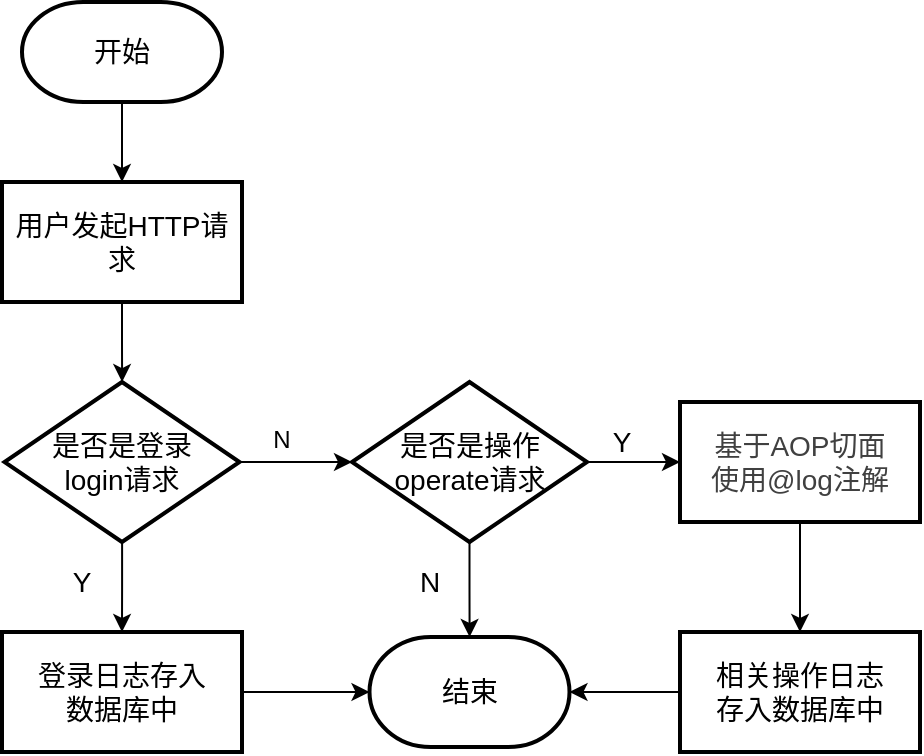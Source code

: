 <mxfile version="27.0.3">
  <diagram name="第 1 页" id="s-u8ZVzQ2pG-dzAFcGr5">
    <mxGraphModel dx="1500" dy="826" grid="1" gridSize="10" guides="1" tooltips="1" connect="1" arrows="1" fold="1" page="1" pageScale="1" pageWidth="827" pageHeight="1169" math="0" shadow="0">
      <root>
        <mxCell id="0" />
        <mxCell id="1" parent="0" />
        <mxCell id="ZCl_qdTSrUyLRU7YYzmE-3" value="" style="edgeStyle=orthogonalEdgeStyle;rounded=0;orthogonalLoop=1;jettySize=auto;html=1;" parent="1" source="ZCl_qdTSrUyLRU7YYzmE-1" target="ZCl_qdTSrUyLRU7YYzmE-2" edge="1">
          <mxGeometry relative="1" as="geometry" />
        </mxCell>
        <mxCell id="ZCl_qdTSrUyLRU7YYzmE-1" value="&lt;font style=&quot;font-size: 14px;&quot;&gt;开始&lt;/font&gt;" style="strokeWidth=2;html=1;shape=mxgraph.flowchart.terminator;whiteSpace=wrap;" parent="1" vertex="1">
          <mxGeometry x="85" y="210" width="100" height="50" as="geometry" />
        </mxCell>
        <mxCell id="ZCl_qdTSrUyLRU7YYzmE-5" value="" style="edgeStyle=orthogonalEdgeStyle;rounded=0;orthogonalLoop=1;jettySize=auto;html=1;" parent="1" source="ZCl_qdTSrUyLRU7YYzmE-2" target="ZCl_qdTSrUyLRU7YYzmE-4" edge="1">
          <mxGeometry relative="1" as="geometry" />
        </mxCell>
        <mxCell id="ZCl_qdTSrUyLRU7YYzmE-2" value="&lt;font style=&quot;font-size: 14px;&quot;&gt;用户发起HTTP请求&lt;/font&gt;" style="whiteSpace=wrap;html=1;strokeWidth=2;" parent="1" vertex="1">
          <mxGeometry x="75" y="300" width="120" height="60" as="geometry" />
        </mxCell>
        <mxCell id="ZCl_qdTSrUyLRU7YYzmE-7" value="" style="edgeStyle=orthogonalEdgeStyle;rounded=0;orthogonalLoop=1;jettySize=auto;html=1;" parent="1" source="ZCl_qdTSrUyLRU7YYzmE-4" target="ZCl_qdTSrUyLRU7YYzmE-6" edge="1">
          <mxGeometry relative="1" as="geometry" />
        </mxCell>
        <mxCell id="ZCl_qdTSrUyLRU7YYzmE-9" value="" style="edgeStyle=orthogonalEdgeStyle;rounded=0;orthogonalLoop=1;jettySize=auto;html=1;" parent="1" source="ZCl_qdTSrUyLRU7YYzmE-4" target="ZCl_qdTSrUyLRU7YYzmE-8" edge="1">
          <mxGeometry relative="1" as="geometry" />
        </mxCell>
        <mxCell id="ZCl_qdTSrUyLRU7YYzmE-4" value="&lt;font style=&quot;font-size: 14px;&quot;&gt;是否是登录&lt;/font&gt;&lt;div&gt;&lt;font style=&quot;font-size: 14px;&quot;&gt;login请求&lt;/font&gt;&lt;/div&gt;" style="rhombus;whiteSpace=wrap;html=1;strokeWidth=2;" parent="1" vertex="1">
          <mxGeometry x="76.25" y="400" width="117.5" height="80" as="geometry" />
        </mxCell>
        <mxCell id="ZCl_qdTSrUyLRU7YYzmE-15" value="" style="edgeStyle=orthogonalEdgeStyle;rounded=0;orthogonalLoop=1;jettySize=auto;html=1;entryX=0;entryY=0.5;entryDx=0;entryDy=0;entryPerimeter=0;" parent="1" source="ZCl_qdTSrUyLRU7YYzmE-6" target="ZCl_qdTSrUyLRU7YYzmE-16" edge="1">
          <mxGeometry relative="1" as="geometry">
            <mxPoint x="248.75" y="555" as="targetPoint" />
          </mxGeometry>
        </mxCell>
        <mxCell id="ZCl_qdTSrUyLRU7YYzmE-6" value="&lt;font style=&quot;font-size: 14px;&quot;&gt;登录日志存入&lt;/font&gt;&lt;div&gt;&lt;font style=&quot;font-size: 14px;&quot;&gt;数据库中&lt;/font&gt;&lt;/div&gt;" style="whiteSpace=wrap;html=1;strokeWidth=2;" parent="1" vertex="1">
          <mxGeometry x="75" y="525" width="120" height="60" as="geometry" />
        </mxCell>
        <mxCell id="ZCl_qdTSrUyLRU7YYzmE-11" value="" style="edgeStyle=orthogonalEdgeStyle;rounded=0;orthogonalLoop=1;jettySize=auto;html=1;" parent="1" source="ZCl_qdTSrUyLRU7YYzmE-8" target="ZCl_qdTSrUyLRU7YYzmE-10" edge="1">
          <mxGeometry relative="1" as="geometry" />
        </mxCell>
        <mxCell id="ZCl_qdTSrUyLRU7YYzmE-19" value="" style="edgeStyle=orthogonalEdgeStyle;rounded=0;orthogonalLoop=1;jettySize=auto;html=1;" parent="1" source="ZCl_qdTSrUyLRU7YYzmE-8" target="ZCl_qdTSrUyLRU7YYzmE-16" edge="1">
          <mxGeometry relative="1" as="geometry" />
        </mxCell>
        <mxCell id="ZCl_qdTSrUyLRU7YYzmE-8" value="&lt;font style=&quot;font-size: 14px;&quot;&gt;是否是操作&lt;/font&gt;&lt;div&gt;&lt;font style=&quot;font-size: 14px;&quot;&gt;operate请求&lt;/font&gt;&lt;/div&gt;" style="rhombus;whiteSpace=wrap;html=1;strokeWidth=2;" parent="1" vertex="1">
          <mxGeometry x="250" y="400" width="117.5" height="80" as="geometry" />
        </mxCell>
        <mxCell id="ZCl_qdTSrUyLRU7YYzmE-13" value="" style="edgeStyle=orthogonalEdgeStyle;rounded=0;orthogonalLoop=1;jettySize=auto;html=1;" parent="1" source="ZCl_qdTSrUyLRU7YYzmE-10" target="ZCl_qdTSrUyLRU7YYzmE-12" edge="1">
          <mxGeometry relative="1" as="geometry" />
        </mxCell>
        <mxCell id="ZCl_qdTSrUyLRU7YYzmE-10" value="&lt;font&gt;&lt;span style=&quot;color: rgb(64, 64, 64); text-align: start; background-color: rgb(255, 255, 255);&quot;&gt;&lt;font style=&quot;font-size: 14px;&quot; face=&quot;Helvetica&quot;&gt;基于AOP切面&lt;/font&gt;&lt;/span&gt;&lt;/font&gt;&lt;div&gt;&lt;font&gt;&lt;span style=&quot;color: rgb(64, 64, 64); text-align: start; background-color: rgb(255, 255, 255);&quot;&gt;&lt;font style=&quot;font-size: 14px;&quot;&gt;&lt;font style=&quot;&quot; face=&quot;Helvetica&quot;&gt;使用@log&lt;/font&gt;&lt;font style=&quot;&quot; face=&quot;Helvetica&quot;&gt;注解&lt;/font&gt;&lt;/font&gt;&lt;/span&gt;&lt;br&gt;&lt;/font&gt;&lt;/div&gt;" style="whiteSpace=wrap;html=1;strokeWidth=2;" parent="1" vertex="1">
          <mxGeometry x="414" y="410" width="120" height="60" as="geometry" />
        </mxCell>
        <mxCell id="ZCl_qdTSrUyLRU7YYzmE-18" value="" style="edgeStyle=orthogonalEdgeStyle;rounded=0;orthogonalLoop=1;jettySize=auto;html=1;" parent="1" source="ZCl_qdTSrUyLRU7YYzmE-12" target="ZCl_qdTSrUyLRU7YYzmE-16" edge="1">
          <mxGeometry relative="1" as="geometry" />
        </mxCell>
        <mxCell id="ZCl_qdTSrUyLRU7YYzmE-12" value="&lt;font style=&quot;font-size: 14px;&quot;&gt;相关操作日志&lt;/font&gt;&lt;div&gt;&lt;font style=&quot;font-size: 14px;&quot;&gt;存入数据库中&lt;/font&gt;&lt;/div&gt;" style="whiteSpace=wrap;html=1;strokeWidth=2;" parent="1" vertex="1">
          <mxGeometry x="414" y="525" width="120" height="60" as="geometry" />
        </mxCell>
        <mxCell id="ZCl_qdTSrUyLRU7YYzmE-16" value="&lt;font style=&quot;font-size: 14px;&quot;&gt;结束&lt;/font&gt;" style="strokeWidth=2;html=1;shape=mxgraph.flowchart.terminator;whiteSpace=wrap;" parent="1" vertex="1">
          <mxGeometry x="258.75" y="527.5" width="100" height="55" as="geometry" />
        </mxCell>
        <mxCell id="ZCl_qdTSrUyLRU7YYzmE-20" value="&lt;font style=&quot;font-size: 14px;&quot;&gt;Y&lt;/font&gt;" style="text;html=1;align=center;verticalAlign=middle;whiteSpace=wrap;rounded=0;" parent="1" vertex="1">
          <mxGeometry x="85" y="485" width="60" height="30" as="geometry" />
        </mxCell>
        <mxCell id="ZCl_qdTSrUyLRU7YYzmE-22" value="N" style="text;html=1;align=center;verticalAlign=middle;whiteSpace=wrap;rounded=0;" parent="1" vertex="1">
          <mxGeometry x="185" y="414" width="60" height="30" as="geometry" />
        </mxCell>
        <mxCell id="ZCl_qdTSrUyLRU7YYzmE-23" value="&lt;font style=&quot;font-size: 14px;&quot;&gt;N&lt;/font&gt;" style="text;html=1;align=center;verticalAlign=middle;whiteSpace=wrap;rounded=0;" parent="1" vertex="1">
          <mxGeometry x="258.75" y="485" width="60" height="30" as="geometry" />
        </mxCell>
        <mxCell id="ZCl_qdTSrUyLRU7YYzmE-24" value="&lt;font style=&quot;font-size: 14px;&quot;&gt;Y&lt;/font&gt;" style="text;html=1;align=center;verticalAlign=middle;whiteSpace=wrap;rounded=0;" parent="1" vertex="1">
          <mxGeometry x="355" y="415" width="60" height="30" as="geometry" />
        </mxCell>
      </root>
    </mxGraphModel>
  </diagram>
</mxfile>

